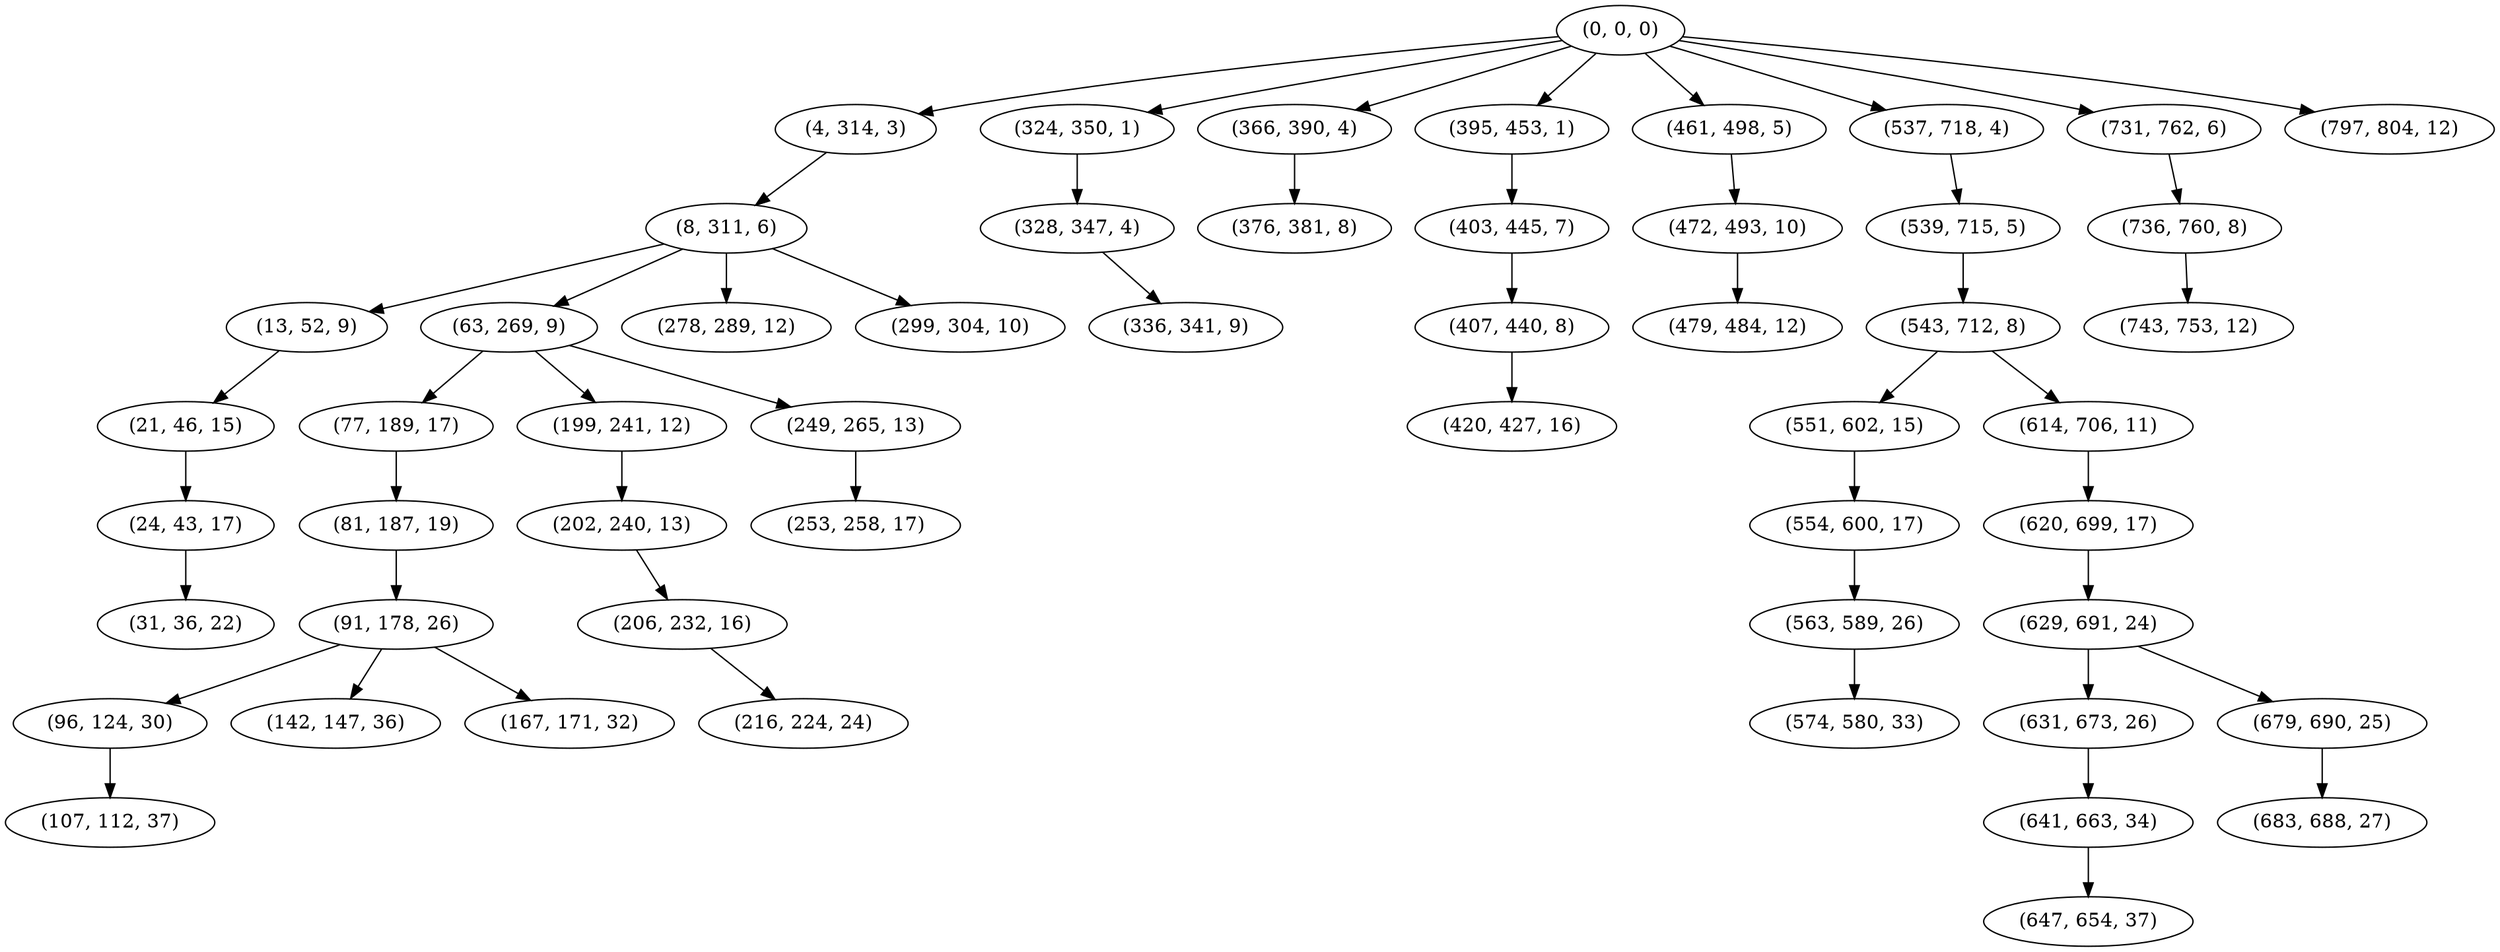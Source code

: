 digraph tree {
    "(0, 0, 0)";
    "(4, 314, 3)";
    "(8, 311, 6)";
    "(13, 52, 9)";
    "(21, 46, 15)";
    "(24, 43, 17)";
    "(31, 36, 22)";
    "(63, 269, 9)";
    "(77, 189, 17)";
    "(81, 187, 19)";
    "(91, 178, 26)";
    "(96, 124, 30)";
    "(107, 112, 37)";
    "(142, 147, 36)";
    "(167, 171, 32)";
    "(199, 241, 12)";
    "(202, 240, 13)";
    "(206, 232, 16)";
    "(216, 224, 24)";
    "(249, 265, 13)";
    "(253, 258, 17)";
    "(278, 289, 12)";
    "(299, 304, 10)";
    "(324, 350, 1)";
    "(328, 347, 4)";
    "(336, 341, 9)";
    "(366, 390, 4)";
    "(376, 381, 8)";
    "(395, 453, 1)";
    "(403, 445, 7)";
    "(407, 440, 8)";
    "(420, 427, 16)";
    "(461, 498, 5)";
    "(472, 493, 10)";
    "(479, 484, 12)";
    "(537, 718, 4)";
    "(539, 715, 5)";
    "(543, 712, 8)";
    "(551, 602, 15)";
    "(554, 600, 17)";
    "(563, 589, 26)";
    "(574, 580, 33)";
    "(614, 706, 11)";
    "(620, 699, 17)";
    "(629, 691, 24)";
    "(631, 673, 26)";
    "(641, 663, 34)";
    "(647, 654, 37)";
    "(679, 690, 25)";
    "(683, 688, 27)";
    "(731, 762, 6)";
    "(736, 760, 8)";
    "(743, 753, 12)";
    "(797, 804, 12)";
    "(0, 0, 0)" -> "(4, 314, 3)";
    "(0, 0, 0)" -> "(324, 350, 1)";
    "(0, 0, 0)" -> "(366, 390, 4)";
    "(0, 0, 0)" -> "(395, 453, 1)";
    "(0, 0, 0)" -> "(461, 498, 5)";
    "(0, 0, 0)" -> "(537, 718, 4)";
    "(0, 0, 0)" -> "(731, 762, 6)";
    "(0, 0, 0)" -> "(797, 804, 12)";
    "(4, 314, 3)" -> "(8, 311, 6)";
    "(8, 311, 6)" -> "(13, 52, 9)";
    "(8, 311, 6)" -> "(63, 269, 9)";
    "(8, 311, 6)" -> "(278, 289, 12)";
    "(8, 311, 6)" -> "(299, 304, 10)";
    "(13, 52, 9)" -> "(21, 46, 15)";
    "(21, 46, 15)" -> "(24, 43, 17)";
    "(24, 43, 17)" -> "(31, 36, 22)";
    "(63, 269, 9)" -> "(77, 189, 17)";
    "(63, 269, 9)" -> "(199, 241, 12)";
    "(63, 269, 9)" -> "(249, 265, 13)";
    "(77, 189, 17)" -> "(81, 187, 19)";
    "(81, 187, 19)" -> "(91, 178, 26)";
    "(91, 178, 26)" -> "(96, 124, 30)";
    "(91, 178, 26)" -> "(142, 147, 36)";
    "(91, 178, 26)" -> "(167, 171, 32)";
    "(96, 124, 30)" -> "(107, 112, 37)";
    "(199, 241, 12)" -> "(202, 240, 13)";
    "(202, 240, 13)" -> "(206, 232, 16)";
    "(206, 232, 16)" -> "(216, 224, 24)";
    "(249, 265, 13)" -> "(253, 258, 17)";
    "(324, 350, 1)" -> "(328, 347, 4)";
    "(328, 347, 4)" -> "(336, 341, 9)";
    "(366, 390, 4)" -> "(376, 381, 8)";
    "(395, 453, 1)" -> "(403, 445, 7)";
    "(403, 445, 7)" -> "(407, 440, 8)";
    "(407, 440, 8)" -> "(420, 427, 16)";
    "(461, 498, 5)" -> "(472, 493, 10)";
    "(472, 493, 10)" -> "(479, 484, 12)";
    "(537, 718, 4)" -> "(539, 715, 5)";
    "(539, 715, 5)" -> "(543, 712, 8)";
    "(543, 712, 8)" -> "(551, 602, 15)";
    "(543, 712, 8)" -> "(614, 706, 11)";
    "(551, 602, 15)" -> "(554, 600, 17)";
    "(554, 600, 17)" -> "(563, 589, 26)";
    "(563, 589, 26)" -> "(574, 580, 33)";
    "(614, 706, 11)" -> "(620, 699, 17)";
    "(620, 699, 17)" -> "(629, 691, 24)";
    "(629, 691, 24)" -> "(631, 673, 26)";
    "(629, 691, 24)" -> "(679, 690, 25)";
    "(631, 673, 26)" -> "(641, 663, 34)";
    "(641, 663, 34)" -> "(647, 654, 37)";
    "(679, 690, 25)" -> "(683, 688, 27)";
    "(731, 762, 6)" -> "(736, 760, 8)";
    "(736, 760, 8)" -> "(743, 753, 12)";
}
